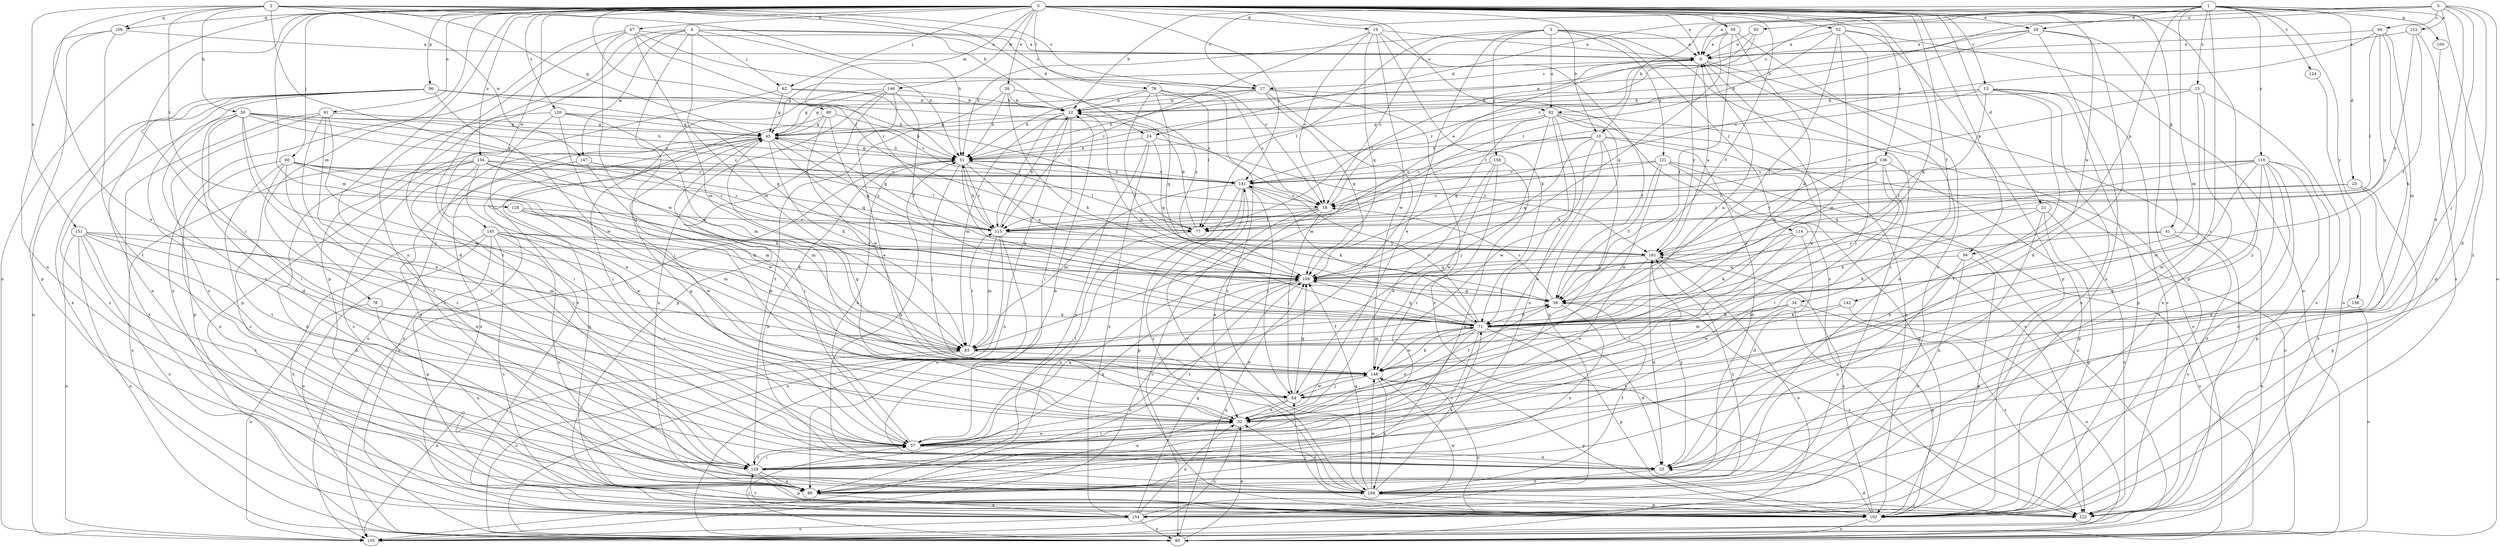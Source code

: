 strict digraph  {
0;
1;
2;
3;
4;
5;
6;
10;
12;
13;
15;
17;
18;
19;
21;
23;
24;
25;
26;
29;
32;
34;
38;
41;
45;
47;
50;
51;
52;
57;
58;
60;
62;
64;
71;
76;
77;
78;
80;
83;
89;
91;
92;
93;
94;
95;
96;
99;
100;
102;
106;
109;
110;
114;
115;
120;
121;
122;
124;
128;
129;
134;
135;
136;
141;
142;
145;
146;
147;
148;
151;
152;
154;
156;
158;
161;
168;
0 -> 6  [label=a];
0 -> 10  [label=b];
0 -> 13  [label=c];
0 -> 19  [label=d];
0 -> 21  [label=d];
0 -> 26  [label=e];
0 -> 29  [label=e];
0 -> 34  [label=f];
0 -> 38  [label=f];
0 -> 41  [label=g];
0 -> 47  [label=h];
0 -> 52  [label=i];
0 -> 57  [label=i];
0 -> 58  [label=j];
0 -> 60  [label=j];
0 -> 62  [label=j];
0 -> 71  [label=k];
0 -> 76  [label=l];
0 -> 77  [label=l];
0 -> 78  [label=m];
0 -> 80  [label=m];
0 -> 83  [label=m];
0 -> 89  [label=n];
0 -> 91  [label=o];
0 -> 92  [label=o];
0 -> 96  [label=p];
0 -> 99  [label=p];
0 -> 106  [label=q];
0 -> 120  [label=s];
0 -> 134  [label=u];
0 -> 135  [label=u];
0 -> 136  [label=v];
0 -> 141  [label=v];
0 -> 142  [label=w];
0 -> 145  [label=w];
0 -> 146  [label=w];
0 -> 168  [label=z];
1 -> 10  [label=b];
1 -> 12  [label=b];
1 -> 15  [label=c];
1 -> 17  [label=c];
1 -> 23  [label=d];
1 -> 29  [label=e];
1 -> 57  [label=i];
1 -> 83  [label=m];
1 -> 99  [label=p];
1 -> 100  [label=p];
1 -> 110  [label=r];
1 -> 124  [label=t];
1 -> 156  [label=y];
1 -> 168  [label=z];
2 -> 12  [label=b];
2 -> 17  [label=c];
2 -> 24  [label=d];
2 -> 32  [label=e];
2 -> 45  [label=g];
2 -> 50  [label=h];
2 -> 51  [label=h];
2 -> 106  [label=q];
2 -> 109  [label=q];
2 -> 128  [label=t];
2 -> 147  [label=w];
2 -> 151  [label=x];
3 -> 6  [label=a];
3 -> 32  [label=e];
3 -> 51  [label=h];
3 -> 77  [label=l];
3 -> 92  [label=o];
3 -> 114  [label=r];
3 -> 121  [label=s];
3 -> 158  [label=y];
3 -> 168  [label=z];
4 -> 6  [label=a];
4 -> 17  [label=c];
4 -> 51  [label=h];
4 -> 62  [label=j];
4 -> 64  [label=j];
4 -> 83  [label=m];
4 -> 102  [label=p];
4 -> 129  [label=t];
4 -> 147  [label=w];
5 -> 6  [label=a];
5 -> 24  [label=d];
5 -> 25  [label=d];
5 -> 32  [label=e];
5 -> 51  [label=h];
5 -> 64  [label=j];
5 -> 92  [label=o];
5 -> 93  [label=o];
5 -> 94  [label=o];
5 -> 95  [label=o];
5 -> 152  [label=x];
6 -> 17  [label=c];
6 -> 32  [label=e];
6 -> 45  [label=g];
6 -> 77  [label=l];
6 -> 89  [label=n];
6 -> 135  [label=u];
6 -> 161  [label=y];
10 -> 18  [label=c];
10 -> 32  [label=e];
10 -> 51  [label=h];
10 -> 64  [label=j];
10 -> 89  [label=n];
10 -> 109  [label=q];
10 -> 122  [label=s];
10 -> 148  [label=w];
12 -> 45  [label=g];
12 -> 57  [label=i];
12 -> 83  [label=m];
12 -> 95  [label=o];
12 -> 115  [label=r];
13 -> 12  [label=b];
13 -> 38  [label=f];
13 -> 102  [label=p];
13 -> 115  [label=r];
13 -> 122  [label=s];
13 -> 129  [label=t];
13 -> 141  [label=v];
13 -> 154  [label=x];
15 -> 12  [label=b];
15 -> 32  [label=e];
15 -> 115  [label=r];
15 -> 122  [label=s];
15 -> 154  [label=x];
17 -> 12  [label=b];
17 -> 38  [label=f];
17 -> 45  [label=g];
17 -> 51  [label=h];
17 -> 57  [label=i];
17 -> 109  [label=q];
17 -> 122  [label=s];
18 -> 6  [label=a];
18 -> 32  [label=e];
18 -> 64  [label=j];
18 -> 77  [label=l];
18 -> 95  [label=o];
18 -> 115  [label=r];
19 -> 6  [label=a];
19 -> 18  [label=c];
19 -> 71  [label=k];
19 -> 109  [label=q];
19 -> 115  [label=r];
19 -> 122  [label=s];
19 -> 148  [label=w];
21 -> 71  [label=k];
21 -> 89  [label=n];
21 -> 102  [label=p];
21 -> 115  [label=r];
21 -> 122  [label=s];
23 -> 18  [label=c];
23 -> 25  [label=d];
23 -> 77  [label=l];
23 -> 102  [label=p];
24 -> 51  [label=h];
24 -> 89  [label=n];
24 -> 109  [label=q];
24 -> 154  [label=x];
24 -> 161  [label=y];
25 -> 12  [label=b];
25 -> 51  [label=h];
25 -> 161  [label=y];
25 -> 168  [label=z];
26 -> 12  [label=b];
26 -> 51  [label=h];
26 -> 71  [label=k];
26 -> 129  [label=t];
26 -> 161  [label=y];
29 -> 6  [label=a];
29 -> 12  [label=b];
29 -> 25  [label=d];
29 -> 102  [label=p];
29 -> 141  [label=v];
29 -> 154  [label=x];
32 -> 45  [label=g];
32 -> 57  [label=i];
32 -> 135  [label=u];
34 -> 71  [label=k];
34 -> 83  [label=m];
34 -> 102  [label=p];
34 -> 122  [label=s];
34 -> 129  [label=t];
38 -> 18  [label=c];
38 -> 71  [label=k];
38 -> 89  [label=n];
38 -> 109  [label=q];
38 -> 122  [label=s];
41 -> 71  [label=k];
41 -> 122  [label=s];
41 -> 135  [label=u];
41 -> 161  [label=y];
45 -> 51  [label=h];
45 -> 57  [label=i];
45 -> 71  [label=k];
45 -> 95  [label=o];
45 -> 109  [label=q];
45 -> 135  [label=u];
45 -> 154  [label=x];
45 -> 161  [label=y];
47 -> 6  [label=a];
47 -> 18  [label=c];
47 -> 25  [label=d];
47 -> 83  [label=m];
47 -> 95  [label=o];
47 -> 115  [label=r];
47 -> 148  [label=w];
50 -> 18  [label=c];
50 -> 25  [label=d];
50 -> 32  [label=e];
50 -> 45  [label=g];
50 -> 51  [label=h];
50 -> 57  [label=i];
50 -> 115  [label=r];
50 -> 141  [label=v];
50 -> 148  [label=w];
50 -> 168  [label=z];
51 -> 45  [label=g];
51 -> 64  [label=j];
51 -> 71  [label=k];
51 -> 77  [label=l];
51 -> 109  [label=q];
51 -> 115  [label=r];
51 -> 135  [label=u];
51 -> 141  [label=v];
52 -> 6  [label=a];
52 -> 38  [label=f];
52 -> 57  [label=i];
52 -> 77  [label=l];
52 -> 95  [label=o];
52 -> 102  [label=p];
52 -> 148  [label=w];
57 -> 25  [label=d];
57 -> 32  [label=e];
57 -> 45  [label=g];
57 -> 51  [label=h];
57 -> 109  [label=q];
57 -> 129  [label=t];
58 -> 6  [label=a];
58 -> 18  [label=c];
58 -> 38  [label=f];
58 -> 71  [label=k];
58 -> 109  [label=q];
58 -> 168  [label=z];
60 -> 57  [label=i];
60 -> 71  [label=k];
60 -> 83  [label=m];
60 -> 89  [label=n];
60 -> 115  [label=r];
60 -> 129  [label=t];
60 -> 141  [label=v];
60 -> 168  [label=z];
62 -> 12  [label=b];
62 -> 45  [label=g];
62 -> 77  [label=l];
62 -> 102  [label=p];
64 -> 32  [label=e];
64 -> 38  [label=f];
64 -> 89  [label=n];
64 -> 109  [label=q];
64 -> 148  [label=w];
71 -> 12  [label=b];
71 -> 25  [label=d];
71 -> 32  [label=e];
71 -> 57  [label=i];
71 -> 83  [label=m];
71 -> 102  [label=p];
71 -> 109  [label=q];
71 -> 129  [label=t];
71 -> 141  [label=v];
71 -> 148  [label=w];
76 -> 12  [label=b];
76 -> 18  [label=c];
76 -> 38  [label=f];
76 -> 51  [label=h];
76 -> 77  [label=l];
76 -> 109  [label=q];
76 -> 168  [label=z];
77 -> 12  [label=b];
77 -> 57  [label=i];
78 -> 71  [label=k];
78 -> 89  [label=n];
78 -> 135  [label=u];
80 -> 45  [label=g];
80 -> 51  [label=h];
80 -> 57  [label=i];
80 -> 109  [label=q];
80 -> 148  [label=w];
83 -> 6  [label=a];
83 -> 38  [label=f];
83 -> 95  [label=o];
83 -> 115  [label=r];
83 -> 135  [label=u];
83 -> 148  [label=w];
89 -> 154  [label=x];
91 -> 45  [label=g];
91 -> 57  [label=i];
91 -> 102  [label=p];
91 -> 129  [label=t];
91 -> 154  [label=x];
91 -> 168  [label=z];
92 -> 45  [label=g];
92 -> 64  [label=j];
92 -> 71  [label=k];
92 -> 83  [label=m];
92 -> 89  [label=n];
92 -> 95  [label=o];
92 -> 102  [label=p];
92 -> 109  [label=q];
92 -> 154  [label=x];
93 -> 6  [label=a];
93 -> 45  [label=g];
93 -> 51  [label=h];
94 -> 6  [label=a];
94 -> 18  [label=c];
94 -> 71  [label=k];
94 -> 77  [label=l];
94 -> 83  [label=m];
94 -> 109  [label=q];
95 -> 32  [label=e];
95 -> 57  [label=i];
95 -> 109  [label=q];
96 -> 12  [label=b];
96 -> 18  [label=c];
96 -> 51  [label=h];
96 -> 89  [label=n];
96 -> 109  [label=q];
96 -> 129  [label=t];
96 -> 135  [label=u];
96 -> 148  [label=w];
96 -> 154  [label=x];
96 -> 168  [label=z];
99 -> 89  [label=n];
99 -> 102  [label=p];
99 -> 109  [label=q];
99 -> 154  [label=x];
100 -> 122  [label=s];
102 -> 25  [label=d];
102 -> 64  [label=j];
102 -> 95  [label=o];
102 -> 161  [label=y];
106 -> 6  [label=a];
106 -> 89  [label=n];
106 -> 102  [label=p];
106 -> 129  [label=t];
109 -> 38  [label=f];
109 -> 129  [label=t];
109 -> 135  [label=u];
110 -> 25  [label=d];
110 -> 32  [label=e];
110 -> 102  [label=p];
110 -> 109  [label=q];
110 -> 115  [label=r];
110 -> 122  [label=s];
110 -> 129  [label=t];
110 -> 141  [label=v];
110 -> 148  [label=w];
110 -> 154  [label=x];
114 -> 25  [label=d];
114 -> 57  [label=i];
114 -> 71  [label=k];
114 -> 95  [label=o];
114 -> 161  [label=y];
115 -> 12  [label=b];
115 -> 45  [label=g];
115 -> 51  [label=h];
115 -> 83  [label=m];
115 -> 89  [label=n];
115 -> 95  [label=o];
115 -> 161  [label=y];
120 -> 32  [label=e];
120 -> 45  [label=g];
120 -> 64  [label=j];
120 -> 83  [label=m];
120 -> 129  [label=t];
120 -> 141  [label=v];
121 -> 38  [label=f];
121 -> 95  [label=o];
121 -> 102  [label=p];
121 -> 115  [label=r];
121 -> 135  [label=u];
121 -> 141  [label=v];
121 -> 148  [label=w];
122 -> 45  [label=g];
124 -> 135  [label=u];
128 -> 71  [label=k];
128 -> 83  [label=m];
128 -> 115  [label=r];
128 -> 148  [label=w];
129 -> 57  [label=i];
129 -> 89  [label=n];
129 -> 102  [label=p];
129 -> 109  [label=q];
134 -> 32  [label=e];
134 -> 57  [label=i];
134 -> 83  [label=m];
134 -> 89  [label=n];
134 -> 95  [label=o];
134 -> 109  [label=q];
134 -> 115  [label=r];
134 -> 141  [label=v];
134 -> 168  [label=z];
136 -> 57  [label=i];
136 -> 102  [label=p];
136 -> 109  [label=q];
136 -> 129  [label=t];
136 -> 141  [label=v];
136 -> 161  [label=y];
141 -> 18  [label=c];
141 -> 51  [label=h];
141 -> 64  [label=j];
141 -> 71  [label=k];
141 -> 83  [label=m];
141 -> 102  [label=p];
141 -> 135  [label=u];
141 -> 168  [label=z];
142 -> 71  [label=k];
142 -> 95  [label=o];
142 -> 148  [label=w];
145 -> 57  [label=i];
145 -> 83  [label=m];
145 -> 89  [label=n];
145 -> 95  [label=o];
145 -> 102  [label=p];
145 -> 109  [label=q];
145 -> 122  [label=s];
145 -> 154  [label=x];
145 -> 161  [label=y];
146 -> 12  [label=b];
146 -> 32  [label=e];
146 -> 38  [label=f];
146 -> 45  [label=g];
146 -> 102  [label=p];
146 -> 122  [label=s];
146 -> 154  [label=x];
147 -> 77  [label=l];
147 -> 129  [label=t];
147 -> 141  [label=v];
147 -> 148  [label=w];
148 -> 64  [label=j];
148 -> 71  [label=k];
148 -> 102  [label=p];
148 -> 135  [label=u];
148 -> 168  [label=z];
151 -> 25  [label=d];
151 -> 32  [label=e];
151 -> 83  [label=m];
151 -> 95  [label=o];
151 -> 129  [label=t];
151 -> 135  [label=u];
151 -> 154  [label=x];
151 -> 161  [label=y];
152 -> 6  [label=a];
152 -> 38  [label=f];
152 -> 102  [label=p];
152 -> 161  [label=y];
154 -> 32  [label=e];
154 -> 95  [label=o];
154 -> 109  [label=q];
154 -> 129  [label=t];
154 -> 135  [label=u];
154 -> 148  [label=w];
156 -> 71  [label=k];
156 -> 95  [label=o];
158 -> 32  [label=e];
158 -> 57  [label=i];
158 -> 89  [label=n];
158 -> 141  [label=v];
158 -> 148  [label=w];
161 -> 6  [label=a];
161 -> 25  [label=d];
161 -> 32  [label=e];
161 -> 95  [label=o];
161 -> 109  [label=q];
168 -> 32  [label=e];
168 -> 38  [label=f];
168 -> 51  [label=h];
168 -> 71  [label=k];
168 -> 102  [label=p];
168 -> 109  [label=q];
168 -> 122  [label=s];
168 -> 141  [label=v];
168 -> 148  [label=w];
168 -> 161  [label=y];
}
